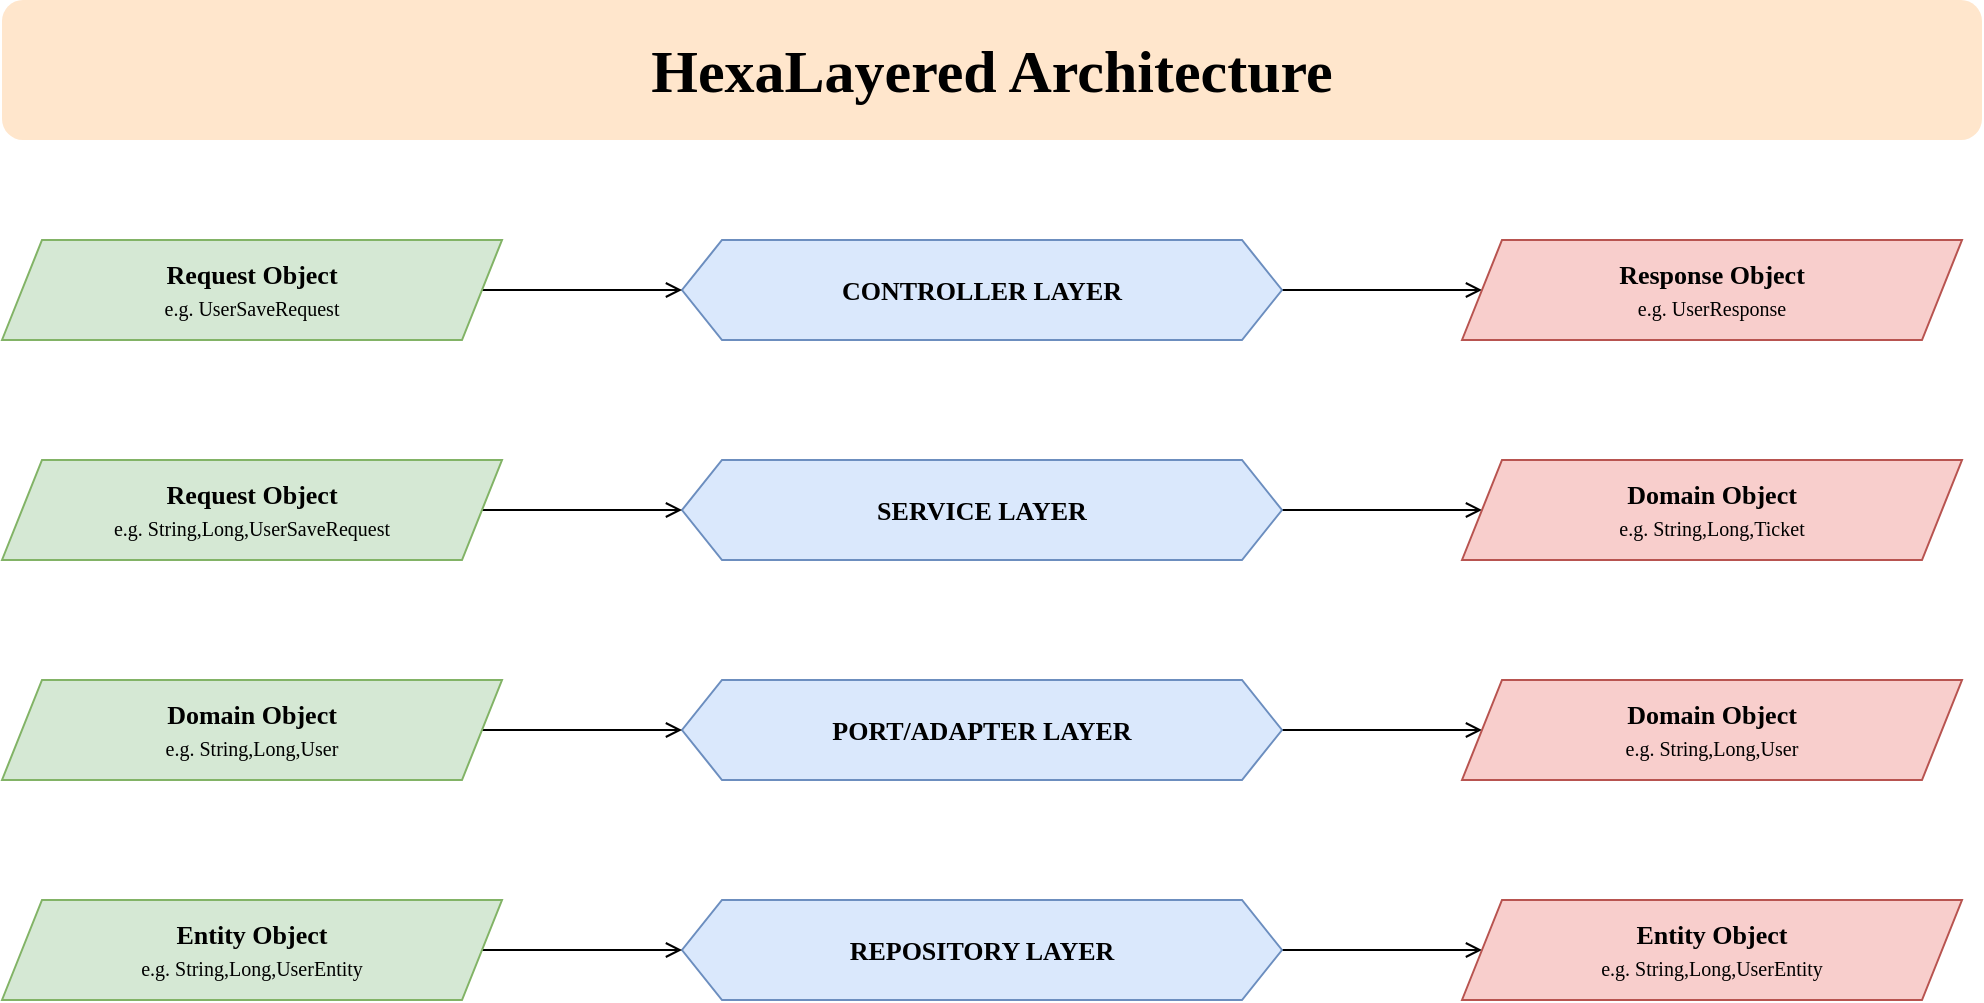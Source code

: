 <mxfile version="21.7.5" type="device">
  <diagram id="s0a64zRAVUHj5mGzW0cH" name="Page-1">
    <mxGraphModel dx="1971" dy="606" grid="1" gridSize="10" guides="1" tooltips="1" connect="1" arrows="1" fold="1" page="1" pageScale="1" pageWidth="850" pageHeight="1100" math="0" shadow="0">
      <root>
        <mxCell id="0" />
        <mxCell id="1" parent="0" />
        <mxCell id="5-AeLMVp6fQkeemDbT-c-1" style="edgeStyle=orthogonalEdgeStyle;rounded=0;orthogonalLoop=1;jettySize=auto;html=1;exitX=1;exitY=0.5;exitDx=0;exitDy=0;endArrow=open;endFill=0;fontSize=13;" parent="1" source="5-AeLMVp6fQkeemDbT-c-2" target="5-AeLMVp6fQkeemDbT-c-5" edge="1">
          <mxGeometry relative="1" as="geometry" />
        </mxCell>
        <mxCell id="5-AeLMVp6fQkeemDbT-c-2" value="&lt;font face=&quot;SF Mono&quot; style=&quot;font-size: 13px;&quot;&gt;&lt;b style=&quot;font-size: 13px;&quot;&gt;CONTROLLER LAYER&lt;/b&gt;&lt;/font&gt;" style="shape=hexagon;perimeter=hexagonPerimeter2;whiteSpace=wrap;html=1;fixedSize=1;fillColor=#dae8fc;strokeColor=#6c8ebf;fontSize=13;" parent="1" vertex="1">
          <mxGeometry x="310" y="230" width="300" height="50" as="geometry" />
        </mxCell>
        <mxCell id="5-AeLMVp6fQkeemDbT-c-3" style="edgeStyle=orthogonalEdgeStyle;rounded=0;orthogonalLoop=1;jettySize=auto;html=1;exitX=1;exitY=0.5;exitDx=0;exitDy=0;entryX=0;entryY=0.5;entryDx=0;entryDy=0;endArrow=open;endFill=0;fontSize=13;" parent="1" source="5-AeLMVp6fQkeemDbT-c-4" target="5-AeLMVp6fQkeemDbT-c-2" edge="1">
          <mxGeometry relative="1" as="geometry" />
        </mxCell>
        <mxCell id="5-AeLMVp6fQkeemDbT-c-4" value="&lt;font face=&quot;SF Mono&quot; style=&quot;font-size: 13px&quot;&gt;&lt;b style=&quot;font-size: 13px&quot;&gt;Request Object&lt;br&gt;&lt;/b&gt;&lt;/font&gt;&lt;font face=&quot;SF Mono&quot; style=&quot;font-size: 10px&quot;&gt;e.g. UserSaveRequest&lt;/font&gt;&lt;font face=&quot;SF Mono&quot; style=&quot;font-size: 13px&quot;&gt;&lt;br style=&quot;font-size: 13px&quot;&gt;&lt;/font&gt;" style="shape=parallelogram;perimeter=parallelogramPerimeter;whiteSpace=wrap;html=1;fixedSize=1;fillColor=#d5e8d4;strokeColor=#82b366;fontSize=13;" parent="1" vertex="1">
          <mxGeometry x="-30" y="230" width="250" height="50" as="geometry" />
        </mxCell>
        <mxCell id="5-AeLMVp6fQkeemDbT-c-5" value="&lt;font face=&quot;SF Mono&quot; style=&quot;font-size: 13px&quot;&gt;&lt;b style=&quot;font-size: 13px&quot;&gt;Response&amp;nbsp;&lt;/b&gt;&lt;/font&gt;&lt;span style=&quot;font-family: &amp;quot;sf mono&amp;quot; ; font-size: 13px&quot;&gt;&lt;b style=&quot;font-size: 13px&quot;&gt;Object&lt;br&gt;&lt;/b&gt;&lt;/span&gt;&lt;span style=&quot;font-family: &amp;quot;sf mono&amp;quot; ; font-size: 10px&quot;&gt;e.g. UserResponse&lt;/span&gt;&lt;span style=&quot;font-family: &amp;quot;sf mono&amp;quot; ; font-size: 13px&quot;&gt;&lt;br style=&quot;font-size: 13px&quot;&gt;&lt;/span&gt;" style="shape=parallelogram;perimeter=parallelogramPerimeter;whiteSpace=wrap;html=1;fixedSize=1;fillColor=#f8cecc;strokeColor=#b85450;fontSize=13;" parent="1" vertex="1">
          <mxGeometry x="700" y="230" width="250" height="50" as="geometry" />
        </mxCell>
        <mxCell id="5-AeLMVp6fQkeemDbT-c-6" style="edgeStyle=orthogonalEdgeStyle;rounded=0;orthogonalLoop=1;jettySize=auto;html=1;exitX=1;exitY=0.5;exitDx=0;exitDy=0;endArrow=open;endFill=0;fontSize=13;" parent="1" source="5-AeLMVp6fQkeemDbT-c-7" target="5-AeLMVp6fQkeemDbT-c-10" edge="1">
          <mxGeometry relative="1" as="geometry" />
        </mxCell>
        <mxCell id="5-AeLMVp6fQkeemDbT-c-7" value="&lt;font face=&quot;SF Mono&quot; style=&quot;font-size: 13px;&quot;&gt;SERVICE LAYER&lt;/font&gt;" style="shape=hexagon;perimeter=hexagonPerimeter2;whiteSpace=wrap;html=1;fixedSize=1;fillColor=#dae8fc;strokeColor=#6c8ebf;fontStyle=1;fontSize=13;" parent="1" vertex="1">
          <mxGeometry x="310" y="340" width="300" height="50" as="geometry" />
        </mxCell>
        <mxCell id="5-AeLMVp6fQkeemDbT-c-8" style="edgeStyle=orthogonalEdgeStyle;rounded=0;orthogonalLoop=1;jettySize=auto;html=1;exitX=1;exitY=0.5;exitDx=0;exitDy=0;entryX=0;entryY=0.5;entryDx=0;entryDy=0;endArrow=open;endFill=0;fontSize=13;" parent="1" source="5-AeLMVp6fQkeemDbT-c-9" target="5-AeLMVp6fQkeemDbT-c-7" edge="1">
          <mxGeometry relative="1" as="geometry" />
        </mxCell>
        <mxCell id="5-AeLMVp6fQkeemDbT-c-9" value="&lt;font face=&quot;SF Mono&quot; style=&quot;font-size: 13px&quot;&gt;Request Object&lt;br&gt;&lt;/font&gt;&lt;span style=&quot;font-family: &amp;quot;sf mono&amp;quot; ; font-size: 10px ; font-weight: 400&quot;&gt;e.g. String,Long,UserSaveRequest&lt;/span&gt;&lt;font face=&quot;SF Mono&quot; style=&quot;font-size: 13px&quot;&gt;&lt;br style=&quot;font-size: 13px&quot;&gt;&lt;/font&gt;" style="shape=parallelogram;perimeter=parallelogramPerimeter;whiteSpace=wrap;html=1;fixedSize=1;fillColor=#d5e8d4;strokeColor=#82b366;fontStyle=1;fontSize=13;" parent="1" vertex="1">
          <mxGeometry x="-30" y="340" width="250" height="50" as="geometry" />
        </mxCell>
        <mxCell id="5-AeLMVp6fQkeemDbT-c-10" value="&lt;font face=&quot;SF Mono&quot; style=&quot;font-size: 13px&quot;&gt;Domain&amp;nbsp;&lt;/font&gt;&lt;span style=&quot;font-family: &amp;quot;sf mono&amp;quot; ; font-size: 13px&quot;&gt;Object&lt;br&gt;&lt;/span&gt;&lt;span style=&quot;font-family: &amp;quot;sf mono&amp;quot; ; font-size: 10px ; font-weight: 400&quot;&gt;e.g. String,Long,Ticket&lt;/span&gt;&lt;span style=&quot;font-family: &amp;quot;sf mono&amp;quot; ; font-size: 13px&quot;&gt;&lt;br style=&quot;font-size: 13px&quot;&gt;&lt;/span&gt;" style="shape=parallelogram;perimeter=parallelogramPerimeter;whiteSpace=wrap;html=1;fixedSize=1;fillColor=#f8cecc;strokeColor=#b85450;fontStyle=1;fontSize=13;" parent="1" vertex="1">
          <mxGeometry x="700" y="340" width="250" height="50" as="geometry" />
        </mxCell>
        <mxCell id="5-AeLMVp6fQkeemDbT-c-11" style="edgeStyle=orthogonalEdgeStyle;rounded=0;orthogonalLoop=1;jettySize=auto;html=1;exitX=1;exitY=0.5;exitDx=0;exitDy=0;endArrow=open;endFill=0;fontSize=13;" parent="1" source="5-AeLMVp6fQkeemDbT-c-12" target="5-AeLMVp6fQkeemDbT-c-15" edge="1">
          <mxGeometry relative="1" as="geometry" />
        </mxCell>
        <mxCell id="5-AeLMVp6fQkeemDbT-c-12" value="&lt;font face=&quot;SF Mono&quot; style=&quot;font-size: 13px;&quot;&gt;PORT/ADAPTER LAYER&lt;/font&gt;" style="shape=hexagon;perimeter=hexagonPerimeter2;whiteSpace=wrap;html=1;fixedSize=1;fillColor=#dae8fc;strokeColor=#6c8ebf;fontStyle=1;fontSize=13;" parent="1" vertex="1">
          <mxGeometry x="310" y="450" width="300" height="50" as="geometry" />
        </mxCell>
        <mxCell id="5-AeLMVp6fQkeemDbT-c-13" style="edgeStyle=orthogonalEdgeStyle;rounded=0;orthogonalLoop=1;jettySize=auto;html=1;exitX=1;exitY=0.5;exitDx=0;exitDy=0;entryX=0;entryY=0.5;entryDx=0;entryDy=0;endArrow=open;endFill=0;fontSize=13;" parent="1" source="5-AeLMVp6fQkeemDbT-c-14" target="5-AeLMVp6fQkeemDbT-c-12" edge="1">
          <mxGeometry relative="1" as="geometry" />
        </mxCell>
        <mxCell id="5-AeLMVp6fQkeemDbT-c-14" value="&lt;font face=&quot;SF Mono&quot; style=&quot;font-size: 13px&quot;&gt;Domain Object&lt;br&gt;&lt;/font&gt;&lt;span style=&quot;font-family: &amp;quot;sf mono&amp;quot; ; font-size: 10px ; font-weight: 400&quot;&gt;e.g. String,Long,User&lt;/span&gt;&lt;font face=&quot;SF Mono&quot; style=&quot;font-size: 13px&quot;&gt;&lt;br style=&quot;font-size: 13px&quot;&gt;&lt;/font&gt;" style="shape=parallelogram;perimeter=parallelogramPerimeter;whiteSpace=wrap;html=1;fixedSize=1;fillColor=#d5e8d4;strokeColor=#82b366;fontStyle=1;fontSize=13;" parent="1" vertex="1">
          <mxGeometry x="-30" y="450" width="250" height="50" as="geometry" />
        </mxCell>
        <mxCell id="5-AeLMVp6fQkeemDbT-c-15" value="&lt;span style=&quot;font-family: &amp;quot;sf mono&amp;quot; ; font-size: 13px&quot;&gt;Domain&lt;/span&gt;&lt;font face=&quot;SF Mono&quot; style=&quot;font-size: 13px&quot;&gt;&amp;nbsp;&lt;/font&gt;&lt;span style=&quot;font-family: &amp;quot;sf mono&amp;quot; ; font-size: 13px&quot;&gt;Object&lt;br&gt;&lt;/span&gt;&lt;span style=&quot;font-family: &amp;quot;sf mono&amp;quot; ; font-size: 10px ; font-weight: 400&quot;&gt;e.g. String,Long,User&lt;/span&gt;&lt;span style=&quot;font-family: &amp;quot;sf mono&amp;quot; ; font-size: 13px&quot;&gt;&lt;br style=&quot;font-size: 13px&quot;&gt;&lt;/span&gt;" style="shape=parallelogram;perimeter=parallelogramPerimeter;whiteSpace=wrap;html=1;fixedSize=1;fillColor=#f8cecc;strokeColor=#b85450;fontStyle=1;fontSize=13;" parent="1" vertex="1">
          <mxGeometry x="700" y="450" width="250" height="50" as="geometry" />
        </mxCell>
        <mxCell id="5-AeLMVp6fQkeemDbT-c-16" value="HexaLayered Architecture" style="rounded=1;whiteSpace=wrap;html=1;fontSize=30;fillColor=#ffe6cc;strokeColor=none;fontFamily=SF Mono;fontStyle=1" parent="1" vertex="1">
          <mxGeometry x="-30" y="110" width="990" height="70" as="geometry" />
        </mxCell>
        <mxCell id="zkVZLlxHFPqB-0-bLCTD-1" style="edgeStyle=orthogonalEdgeStyle;rounded=0;orthogonalLoop=1;jettySize=auto;html=1;exitX=1;exitY=0.5;exitDx=0;exitDy=0;endArrow=open;endFill=0;fontSize=13;" parent="1" source="zkVZLlxHFPqB-0-bLCTD-2" target="zkVZLlxHFPqB-0-bLCTD-5" edge="1">
          <mxGeometry relative="1" as="geometry" />
        </mxCell>
        <mxCell id="zkVZLlxHFPqB-0-bLCTD-2" value="&lt;font face=&quot;SF Mono&quot; style=&quot;font-size: 13px;&quot;&gt;REPOSITORY LAYER&lt;/font&gt;" style="shape=hexagon;perimeter=hexagonPerimeter2;whiteSpace=wrap;html=1;fixedSize=1;fillColor=#dae8fc;strokeColor=#6c8ebf;fontStyle=1;fontSize=13;" parent="1" vertex="1">
          <mxGeometry x="310" y="560" width="300" height="50" as="geometry" />
        </mxCell>
        <mxCell id="zkVZLlxHFPqB-0-bLCTD-3" style="edgeStyle=orthogonalEdgeStyle;rounded=0;orthogonalLoop=1;jettySize=auto;html=1;exitX=1;exitY=0.5;exitDx=0;exitDy=0;entryX=0;entryY=0.5;entryDx=0;entryDy=0;endArrow=open;endFill=0;fontSize=13;" parent="1" source="zkVZLlxHFPqB-0-bLCTD-4" target="zkVZLlxHFPqB-0-bLCTD-2" edge="1">
          <mxGeometry relative="1" as="geometry" />
        </mxCell>
        <mxCell id="zkVZLlxHFPqB-0-bLCTD-4" value="&lt;font face=&quot;SF Mono&quot; style=&quot;font-size: 13px&quot;&gt;Entity Object&lt;br&gt;&lt;/font&gt;&lt;span style=&quot;font-family: &amp;quot;sf mono&amp;quot; ; font-size: 10px ; font-weight: 400&quot;&gt;e.g. String,Long,UserEntity&lt;/span&gt;&lt;font face=&quot;SF Mono&quot; style=&quot;font-size: 13px&quot;&gt;&lt;br style=&quot;font-size: 13px&quot;&gt;&lt;/font&gt;" style="shape=parallelogram;perimeter=parallelogramPerimeter;whiteSpace=wrap;html=1;fixedSize=1;fillColor=#d5e8d4;strokeColor=#82b366;fontStyle=1;fontSize=13;" parent="1" vertex="1">
          <mxGeometry x="-30" y="560" width="250" height="50" as="geometry" />
        </mxCell>
        <mxCell id="zkVZLlxHFPqB-0-bLCTD-5" value="&lt;span style=&quot;font-family: &amp;quot;sf mono&amp;quot; ; font-size: 13px&quot;&gt;Entity&lt;/span&gt;&lt;font face=&quot;SF Mono&quot; style=&quot;font-size: 13px&quot;&gt;&amp;nbsp;&lt;/font&gt;&lt;span style=&quot;font-family: &amp;quot;sf mono&amp;quot; ; font-size: 13px&quot;&gt;Object&lt;br&gt;&lt;/span&gt;&lt;span style=&quot;font-family: &amp;quot;sf mono&amp;quot; ; font-size: 10px ; font-weight: 400&quot;&gt;e.g. String,Long,UserEntity&lt;/span&gt;&lt;span style=&quot;font-family: &amp;quot;sf mono&amp;quot; ; font-size: 13px&quot;&gt;&lt;br style=&quot;font-size: 13px&quot;&gt;&lt;/span&gt;" style="shape=parallelogram;perimeter=parallelogramPerimeter;whiteSpace=wrap;html=1;fixedSize=1;fillColor=#f8cecc;strokeColor=#b85450;fontStyle=1;fontSize=13;" parent="1" vertex="1">
          <mxGeometry x="700" y="560" width="250" height="50" as="geometry" />
        </mxCell>
      </root>
    </mxGraphModel>
  </diagram>
</mxfile>
